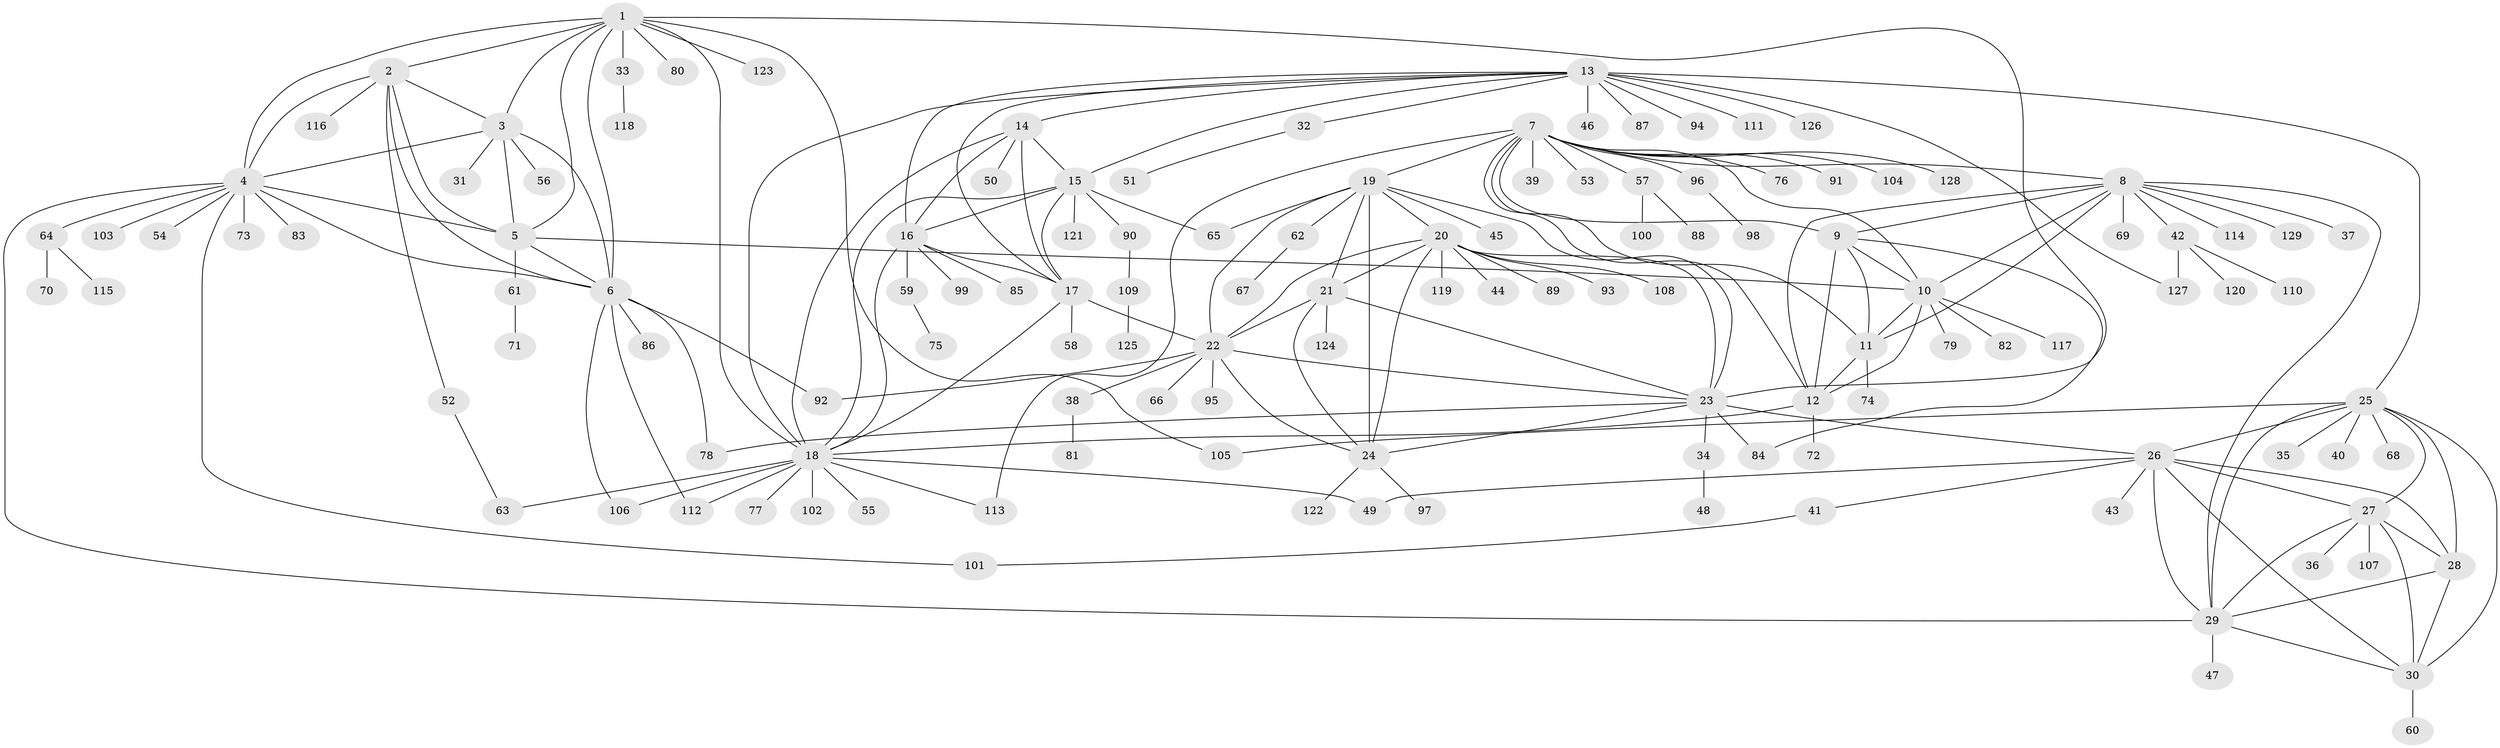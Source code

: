 // coarse degree distribution, {15: 0.02, 6: 0.05, 5: 0.01, 10: 0.02, 12: 0.03, 9: 0.01, 3: 0.03, 8: 0.01, 7: 0.01, 13: 0.01, 4: 0.04, 11: 0.01, 1: 0.6, 2: 0.15}
// Generated by graph-tools (version 1.1) at 2025/24/03/03/25 07:24:10]
// undirected, 129 vertices, 196 edges
graph export_dot {
graph [start="1"]
  node [color=gray90,style=filled];
  1;
  2;
  3;
  4;
  5;
  6;
  7;
  8;
  9;
  10;
  11;
  12;
  13;
  14;
  15;
  16;
  17;
  18;
  19;
  20;
  21;
  22;
  23;
  24;
  25;
  26;
  27;
  28;
  29;
  30;
  31;
  32;
  33;
  34;
  35;
  36;
  37;
  38;
  39;
  40;
  41;
  42;
  43;
  44;
  45;
  46;
  47;
  48;
  49;
  50;
  51;
  52;
  53;
  54;
  55;
  56;
  57;
  58;
  59;
  60;
  61;
  62;
  63;
  64;
  65;
  66;
  67;
  68;
  69;
  70;
  71;
  72;
  73;
  74;
  75;
  76;
  77;
  78;
  79;
  80;
  81;
  82;
  83;
  84;
  85;
  86;
  87;
  88;
  89;
  90;
  91;
  92;
  93;
  94;
  95;
  96;
  97;
  98;
  99;
  100;
  101;
  102;
  103;
  104;
  105;
  106;
  107;
  108;
  109;
  110;
  111;
  112;
  113;
  114;
  115;
  116;
  117;
  118;
  119;
  120;
  121;
  122;
  123;
  124;
  125;
  126;
  127;
  128;
  129;
  1 -- 2;
  1 -- 3;
  1 -- 4;
  1 -- 5;
  1 -- 6;
  1 -- 18;
  1 -- 23;
  1 -- 33;
  1 -- 80;
  1 -- 105;
  1 -- 123;
  2 -- 3;
  2 -- 4;
  2 -- 5;
  2 -- 6;
  2 -- 52;
  2 -- 116;
  3 -- 4;
  3 -- 5;
  3 -- 6;
  3 -- 31;
  3 -- 56;
  4 -- 5;
  4 -- 6;
  4 -- 29;
  4 -- 54;
  4 -- 64;
  4 -- 73;
  4 -- 83;
  4 -- 101;
  4 -- 103;
  5 -- 6;
  5 -- 10;
  5 -- 61;
  6 -- 78;
  6 -- 86;
  6 -- 92;
  6 -- 106;
  6 -- 112;
  7 -- 8;
  7 -- 9;
  7 -- 10;
  7 -- 11;
  7 -- 12;
  7 -- 19;
  7 -- 39;
  7 -- 53;
  7 -- 57;
  7 -- 76;
  7 -- 91;
  7 -- 96;
  7 -- 104;
  7 -- 113;
  7 -- 128;
  8 -- 9;
  8 -- 10;
  8 -- 11;
  8 -- 12;
  8 -- 29;
  8 -- 37;
  8 -- 42;
  8 -- 69;
  8 -- 114;
  8 -- 129;
  9 -- 10;
  9 -- 11;
  9 -- 12;
  9 -- 84;
  10 -- 11;
  10 -- 12;
  10 -- 79;
  10 -- 82;
  10 -- 117;
  11 -- 12;
  11 -- 74;
  12 -- 18;
  12 -- 72;
  13 -- 14;
  13 -- 15;
  13 -- 16;
  13 -- 17;
  13 -- 18;
  13 -- 25;
  13 -- 32;
  13 -- 46;
  13 -- 87;
  13 -- 94;
  13 -- 111;
  13 -- 126;
  13 -- 127;
  14 -- 15;
  14 -- 16;
  14 -- 17;
  14 -- 18;
  14 -- 50;
  15 -- 16;
  15 -- 17;
  15 -- 18;
  15 -- 65;
  15 -- 90;
  15 -- 121;
  16 -- 17;
  16 -- 18;
  16 -- 59;
  16 -- 85;
  16 -- 99;
  17 -- 18;
  17 -- 22;
  17 -- 58;
  18 -- 49;
  18 -- 55;
  18 -- 63;
  18 -- 77;
  18 -- 102;
  18 -- 106;
  18 -- 112;
  18 -- 113;
  19 -- 20;
  19 -- 21;
  19 -- 22;
  19 -- 23;
  19 -- 24;
  19 -- 45;
  19 -- 62;
  19 -- 65;
  20 -- 21;
  20 -- 22;
  20 -- 23;
  20 -- 24;
  20 -- 44;
  20 -- 89;
  20 -- 93;
  20 -- 108;
  20 -- 119;
  21 -- 22;
  21 -- 23;
  21 -- 24;
  21 -- 124;
  22 -- 23;
  22 -- 24;
  22 -- 38;
  22 -- 66;
  22 -- 92;
  22 -- 95;
  23 -- 24;
  23 -- 26;
  23 -- 34;
  23 -- 78;
  23 -- 84;
  24 -- 97;
  24 -- 122;
  25 -- 26;
  25 -- 27;
  25 -- 28;
  25 -- 29;
  25 -- 30;
  25 -- 35;
  25 -- 40;
  25 -- 68;
  25 -- 105;
  26 -- 27;
  26 -- 28;
  26 -- 29;
  26 -- 30;
  26 -- 41;
  26 -- 43;
  26 -- 49;
  27 -- 28;
  27 -- 29;
  27 -- 30;
  27 -- 36;
  27 -- 107;
  28 -- 29;
  28 -- 30;
  29 -- 30;
  29 -- 47;
  30 -- 60;
  32 -- 51;
  33 -- 118;
  34 -- 48;
  38 -- 81;
  41 -- 101;
  42 -- 110;
  42 -- 120;
  42 -- 127;
  52 -- 63;
  57 -- 88;
  57 -- 100;
  59 -- 75;
  61 -- 71;
  62 -- 67;
  64 -- 70;
  64 -- 115;
  90 -- 109;
  96 -- 98;
  109 -- 125;
}

